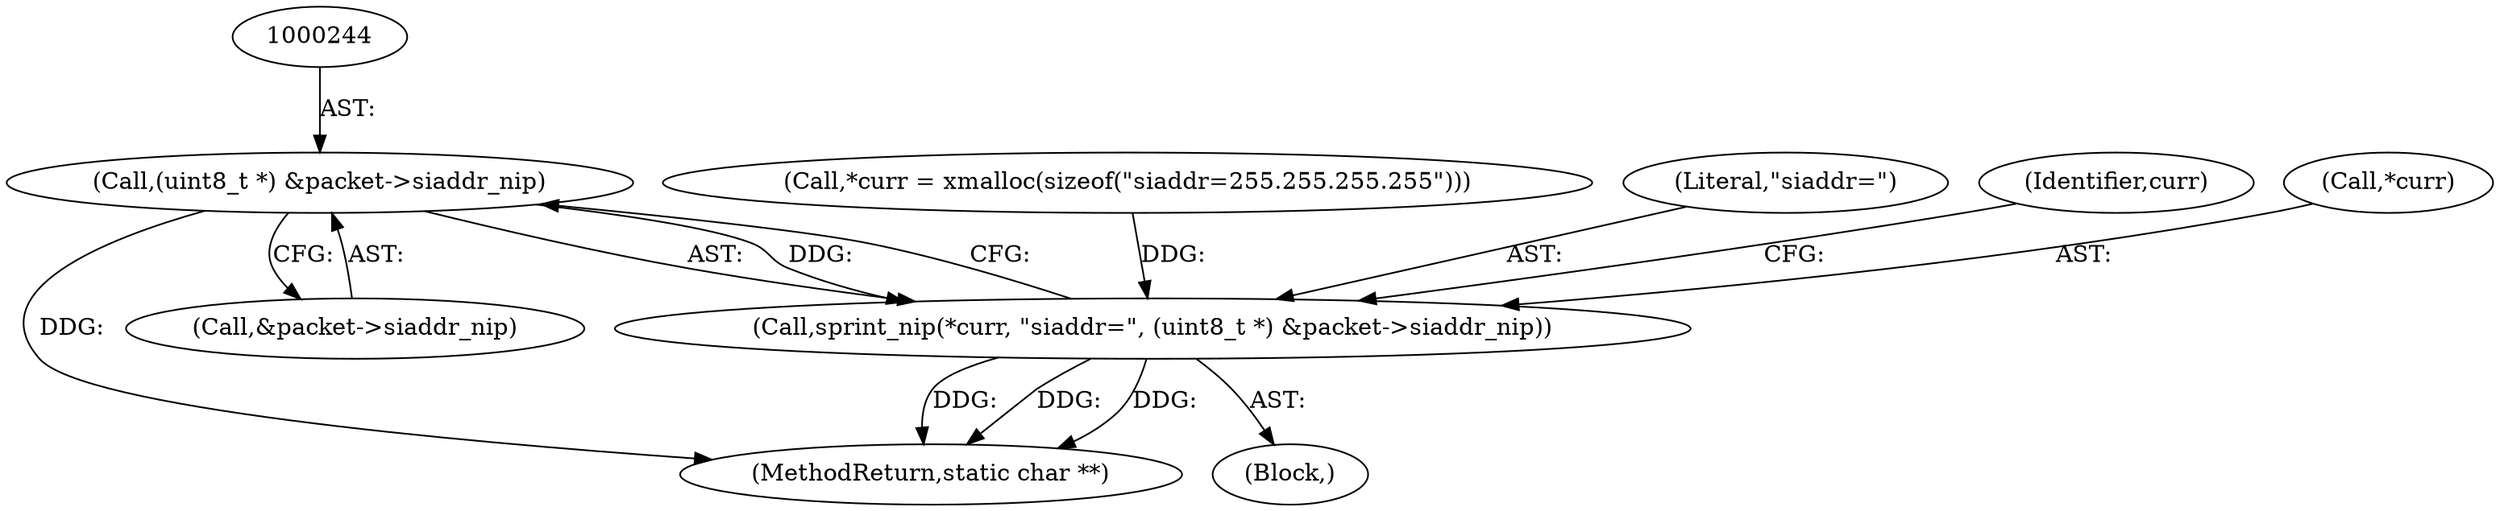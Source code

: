 digraph "0_busybox_74d9f1ba37010face4bd1449df4d60dd84450b06_0@pointer" {
"1000243" [label="(Call,(uint8_t *) &packet->siaddr_nip)"];
"1000239" [label="(Call,sprint_nip(*curr, \"siaddr=\", (uint8_t *) &packet->siaddr_nip))"];
"1000233" [label="(Call,*curr = xmalloc(sizeof(\"siaddr=255.255.255.255\")))"];
"1000242" [label="(Literal,\"siaddr=\")"];
"1000252" [label="(Identifier,curr)"];
"1000239" [label="(Call,sprint_nip(*curr, \"siaddr=\", (uint8_t *) &packet->siaddr_nip))"];
"1000245" [label="(Call,&packet->siaddr_nip)"];
"1000479" [label="(MethodReturn,static char **)"];
"1000232" [label="(Block,)"];
"1000240" [label="(Call,*curr)"];
"1000243" [label="(Call,(uint8_t *) &packet->siaddr_nip)"];
"1000243" -> "1000239"  [label="AST: "];
"1000243" -> "1000245"  [label="CFG: "];
"1000244" -> "1000243"  [label="AST: "];
"1000245" -> "1000243"  [label="AST: "];
"1000239" -> "1000243"  [label="CFG: "];
"1000243" -> "1000479"  [label="DDG: "];
"1000243" -> "1000239"  [label="DDG: "];
"1000239" -> "1000232"  [label="AST: "];
"1000240" -> "1000239"  [label="AST: "];
"1000242" -> "1000239"  [label="AST: "];
"1000252" -> "1000239"  [label="CFG: "];
"1000239" -> "1000479"  [label="DDG: "];
"1000239" -> "1000479"  [label="DDG: "];
"1000239" -> "1000479"  [label="DDG: "];
"1000233" -> "1000239"  [label="DDG: "];
}
